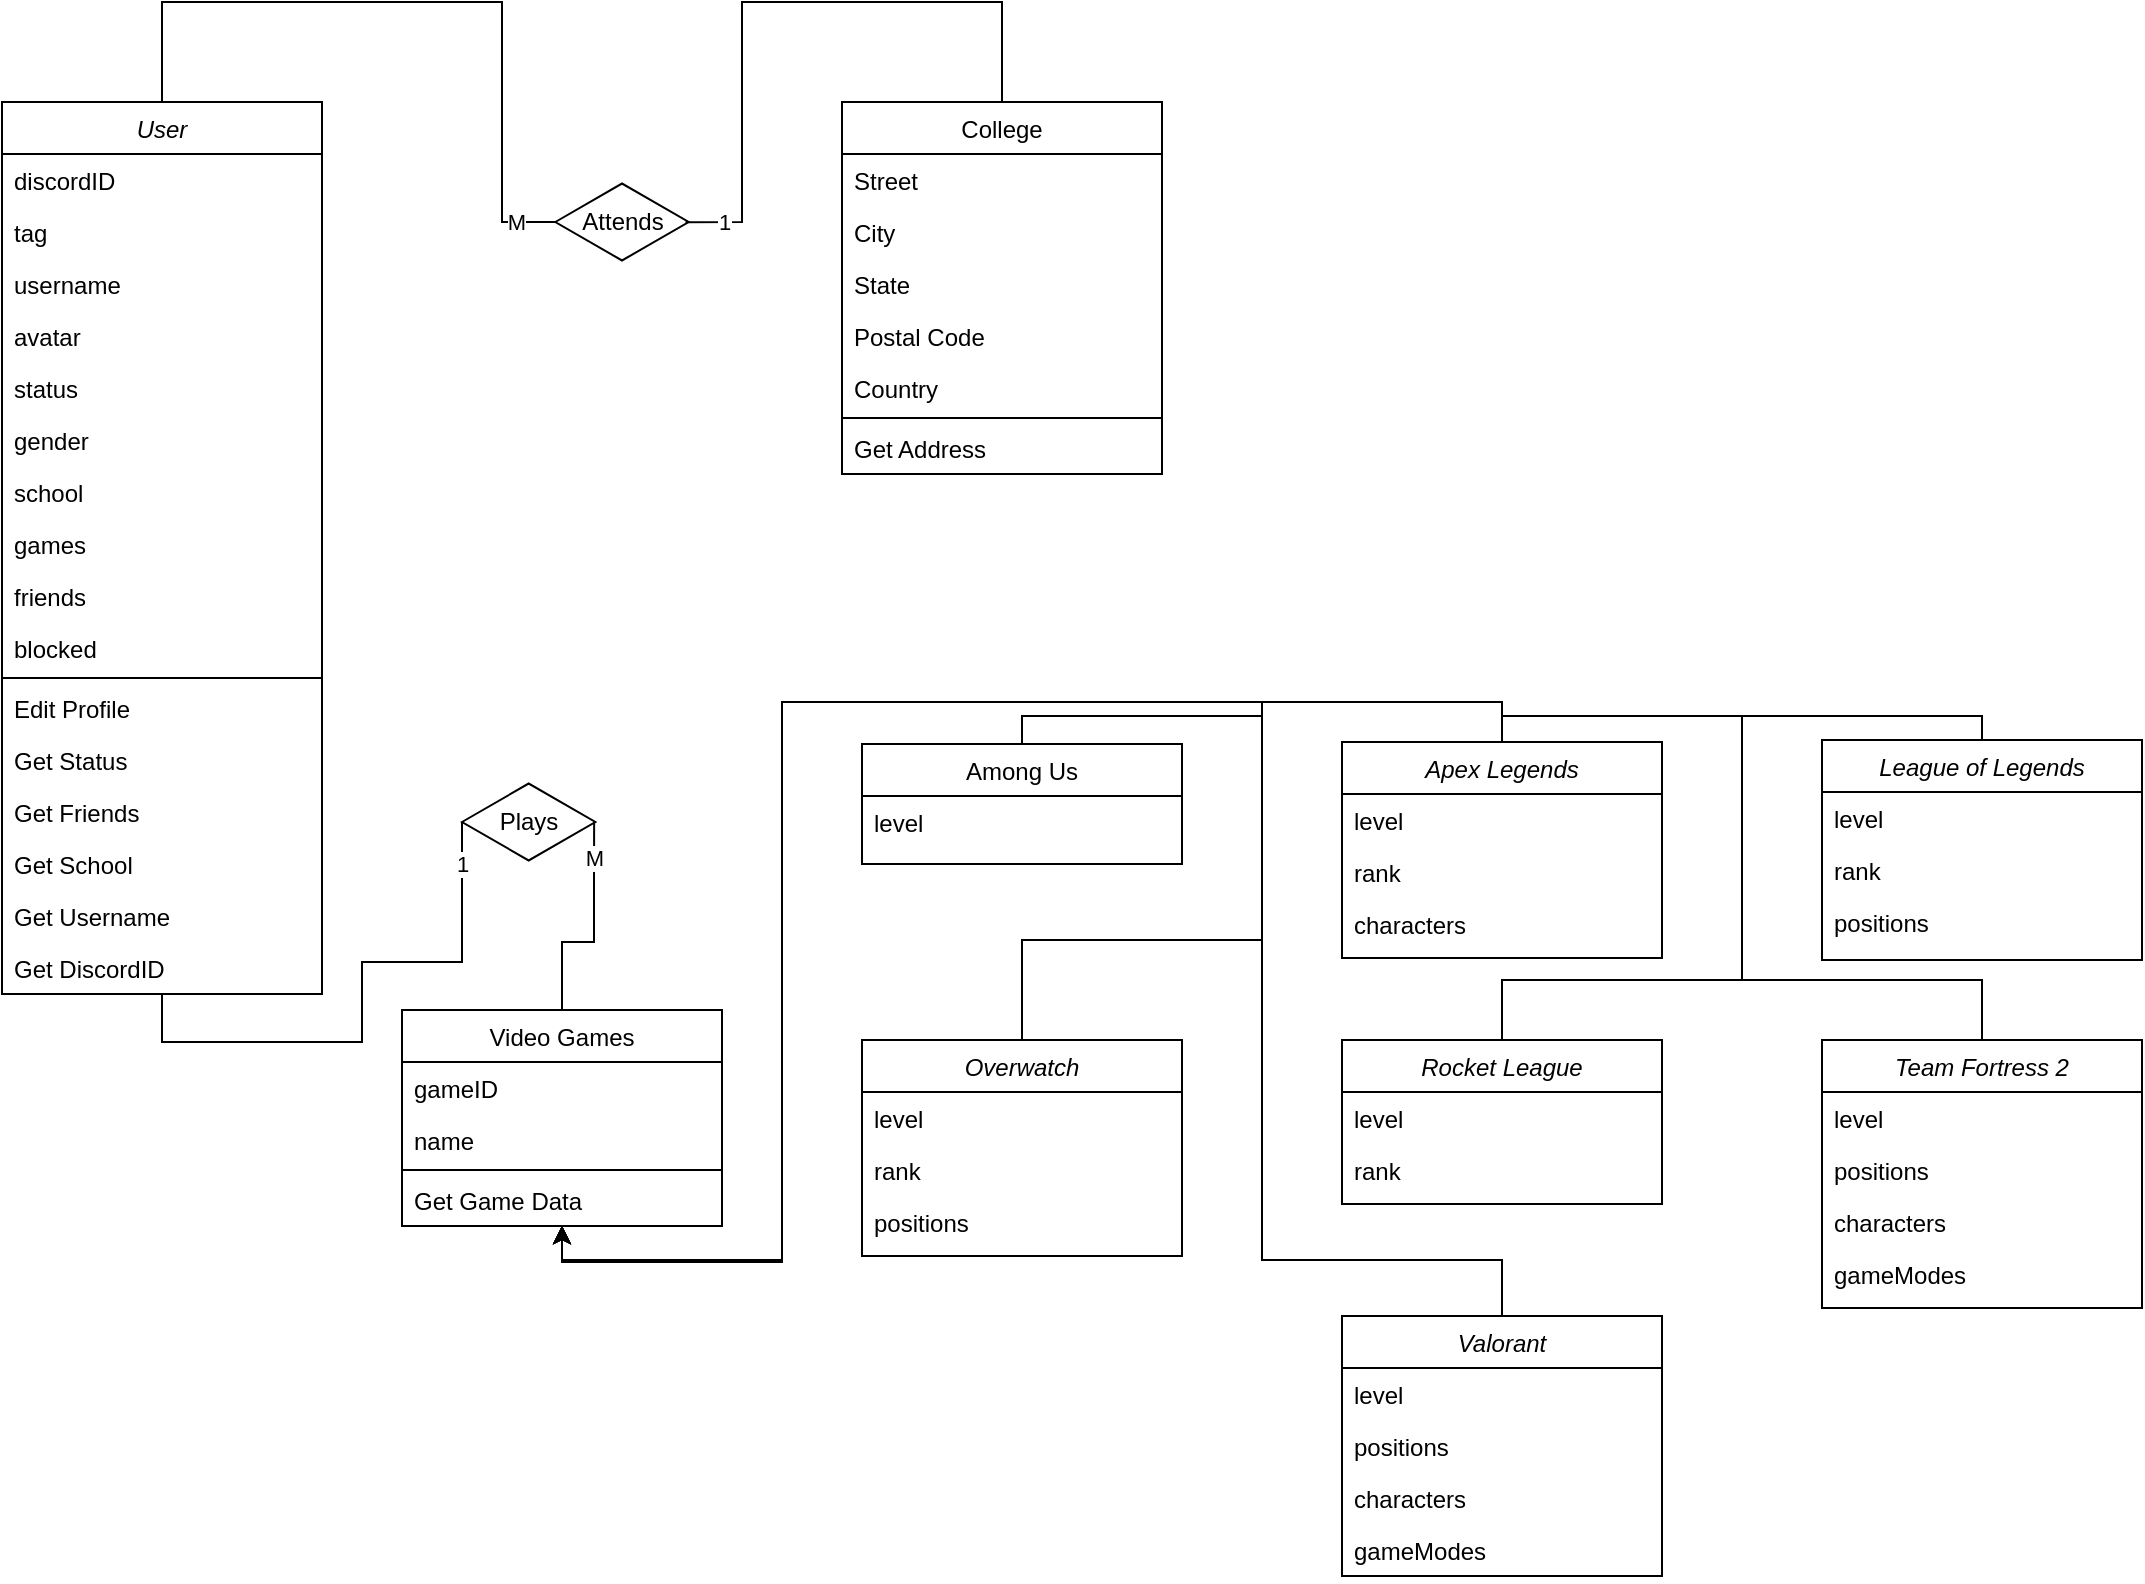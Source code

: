 <mxfile version="20.2.1"><diagram id="C5RBs43oDa-KdzZeNtuy" name="Page-1"><mxGraphModel dx="1947" dy="847" grid="1" gridSize="10" guides="1" tooltips="1" connect="1" arrows="1" fold="1" page="1" pageScale="1" pageWidth="827" pageHeight="1169" math="0" shadow="0"><root><mxCell id="WIyWlLk6GJQsqaUBKTNV-0"/><mxCell id="WIyWlLk6GJQsqaUBKTNV-1" parent="WIyWlLk6GJQsqaUBKTNV-0"/><mxCell id="zkfFHV4jXpPFQw0GAbJ--0" value="User" style="swimlane;fontStyle=2;align=center;verticalAlign=top;childLayout=stackLayout;horizontal=1;startSize=26;horizontalStack=0;resizeParent=1;resizeLast=0;collapsible=1;marginBottom=0;rounded=0;shadow=0;strokeWidth=1;" parent="WIyWlLk6GJQsqaUBKTNV-1" vertex="1"><mxGeometry x="170" y="130" width="160" height="446" as="geometry"><mxRectangle x="220" y="120" width="160" height="26" as="alternateBounds"/></mxGeometry></mxCell><mxCell id="zkfFHV4jXpPFQw0GAbJ--1" value="discordID" style="text;align=left;verticalAlign=top;spacingLeft=4;spacingRight=4;overflow=hidden;rotatable=0;points=[[0,0.5],[1,0.5]];portConstraint=eastwest;" parent="zkfFHV4jXpPFQw0GAbJ--0" vertex="1"><mxGeometry y="26" width="160" height="26" as="geometry"/></mxCell><mxCell id="zkfFHV4jXpPFQw0GAbJ--2" value="tag" style="text;align=left;verticalAlign=top;spacingLeft=4;spacingRight=4;overflow=hidden;rotatable=0;points=[[0,0.5],[1,0.5]];portConstraint=eastwest;rounded=0;shadow=0;html=0;" parent="zkfFHV4jXpPFQw0GAbJ--0" vertex="1"><mxGeometry y="52" width="160" height="26" as="geometry"/></mxCell><mxCell id="zkfFHV4jXpPFQw0GAbJ--3" value="username" style="text;align=left;verticalAlign=top;spacingLeft=4;spacingRight=4;overflow=hidden;rotatable=0;points=[[0,0.5],[1,0.5]];portConstraint=eastwest;rounded=0;shadow=0;html=0;" parent="zkfFHV4jXpPFQw0GAbJ--0" vertex="1"><mxGeometry y="78" width="160" height="26" as="geometry"/></mxCell><mxCell id="qGJwYqR24YYmFLhhGhHf-1" value="avatar" style="text;align=left;verticalAlign=top;spacingLeft=4;spacingRight=4;overflow=hidden;rotatable=0;points=[[0,0.5],[1,0.5]];portConstraint=eastwest;rounded=0;shadow=0;html=0;" vertex="1" parent="zkfFHV4jXpPFQw0GAbJ--0"><mxGeometry y="104" width="160" height="26" as="geometry"/></mxCell><mxCell id="qGJwYqR24YYmFLhhGhHf-2" value="status" style="text;align=left;verticalAlign=top;spacingLeft=4;spacingRight=4;overflow=hidden;rotatable=0;points=[[0,0.5],[1,0.5]];portConstraint=eastwest;rounded=0;shadow=0;html=0;" vertex="1" parent="zkfFHV4jXpPFQw0GAbJ--0"><mxGeometry y="130" width="160" height="26" as="geometry"/></mxCell><mxCell id="qGJwYqR24YYmFLhhGhHf-3" value="gender" style="text;align=left;verticalAlign=top;spacingLeft=4;spacingRight=4;overflow=hidden;rotatable=0;points=[[0,0.5],[1,0.5]];portConstraint=eastwest;rounded=0;shadow=0;html=0;" vertex="1" parent="zkfFHV4jXpPFQw0GAbJ--0"><mxGeometry y="156" width="160" height="26" as="geometry"/></mxCell><mxCell id="qGJwYqR24YYmFLhhGhHf-4" value="school" style="text;align=left;verticalAlign=top;spacingLeft=4;spacingRight=4;overflow=hidden;rotatable=0;points=[[0,0.5],[1,0.5]];portConstraint=eastwest;rounded=0;shadow=0;html=0;" vertex="1" parent="zkfFHV4jXpPFQw0GAbJ--0"><mxGeometry y="182" width="160" height="26" as="geometry"/></mxCell><mxCell id="qGJwYqR24YYmFLhhGhHf-5" value="games" style="text;align=left;verticalAlign=top;spacingLeft=4;spacingRight=4;overflow=hidden;rotatable=0;points=[[0,0.5],[1,0.5]];portConstraint=eastwest;rounded=0;shadow=0;html=0;" vertex="1" parent="zkfFHV4jXpPFQw0GAbJ--0"><mxGeometry y="208" width="160" height="26" as="geometry"/></mxCell><mxCell id="qGJwYqR24YYmFLhhGhHf-6" value="friends" style="text;align=left;verticalAlign=top;spacingLeft=4;spacingRight=4;overflow=hidden;rotatable=0;points=[[0,0.5],[1,0.5]];portConstraint=eastwest;rounded=0;shadow=0;html=0;" vertex="1" parent="zkfFHV4jXpPFQw0GAbJ--0"><mxGeometry y="234" width="160" height="26" as="geometry"/></mxCell><mxCell id="qGJwYqR24YYmFLhhGhHf-7" value="blocked" style="text;align=left;verticalAlign=top;spacingLeft=4;spacingRight=4;overflow=hidden;rotatable=0;points=[[0,0.5],[1,0.5]];portConstraint=eastwest;rounded=0;shadow=0;html=0;" vertex="1" parent="zkfFHV4jXpPFQw0GAbJ--0"><mxGeometry y="260" width="160" height="26" as="geometry"/></mxCell><mxCell id="zkfFHV4jXpPFQw0GAbJ--4" value="" style="line;html=1;strokeWidth=1;align=left;verticalAlign=middle;spacingTop=-1;spacingLeft=3;spacingRight=3;rotatable=0;labelPosition=right;points=[];portConstraint=eastwest;" parent="zkfFHV4jXpPFQw0GAbJ--0" vertex="1"><mxGeometry y="286" width="160" height="4" as="geometry"/></mxCell><mxCell id="zkfFHV4jXpPFQw0GAbJ--5" value="Edit Profile" style="text;align=left;verticalAlign=top;spacingLeft=4;spacingRight=4;overflow=hidden;rotatable=0;points=[[0,0.5],[1,0.5]];portConstraint=eastwest;" parent="zkfFHV4jXpPFQw0GAbJ--0" vertex="1"><mxGeometry y="290" width="160" height="26" as="geometry"/></mxCell><mxCell id="qGJwYqR24YYmFLhhGhHf-105" value="Get Status" style="text;align=left;verticalAlign=top;spacingLeft=4;spacingRight=4;overflow=hidden;rotatable=0;points=[[0,0.5],[1,0.5]];portConstraint=eastwest;" vertex="1" parent="zkfFHV4jXpPFQw0GAbJ--0"><mxGeometry y="316" width="160" height="26" as="geometry"/></mxCell><mxCell id="qGJwYqR24YYmFLhhGhHf-106" value="Get Friends" style="text;align=left;verticalAlign=top;spacingLeft=4;spacingRight=4;overflow=hidden;rotatable=0;points=[[0,0.5],[1,0.5]];portConstraint=eastwest;" vertex="1" parent="zkfFHV4jXpPFQw0GAbJ--0"><mxGeometry y="342" width="160" height="26" as="geometry"/></mxCell><mxCell id="qGJwYqR24YYmFLhhGhHf-107" value="Get School" style="text;align=left;verticalAlign=top;spacingLeft=4;spacingRight=4;overflow=hidden;rotatable=0;points=[[0,0.5],[1,0.5]];portConstraint=eastwest;" vertex="1" parent="zkfFHV4jXpPFQw0GAbJ--0"><mxGeometry y="368" width="160" height="26" as="geometry"/></mxCell><mxCell id="qGJwYqR24YYmFLhhGhHf-108" value="Get Username" style="text;align=left;verticalAlign=top;spacingLeft=4;spacingRight=4;overflow=hidden;rotatable=0;points=[[0,0.5],[1,0.5]];portConstraint=eastwest;" vertex="1" parent="zkfFHV4jXpPFQw0GAbJ--0"><mxGeometry y="394" width="160" height="26" as="geometry"/></mxCell><mxCell id="qGJwYqR24YYmFLhhGhHf-109" value="Get DiscordID" style="text;align=left;verticalAlign=top;spacingLeft=4;spacingRight=4;overflow=hidden;rotatable=0;points=[[0,0.5],[1,0.5]];portConstraint=eastwest;" vertex="1" parent="zkfFHV4jXpPFQw0GAbJ--0"><mxGeometry y="420" width="160" height="26" as="geometry"/></mxCell><mxCell id="zkfFHV4jXpPFQw0GAbJ--6" value="Video Games" style="swimlane;fontStyle=0;align=center;verticalAlign=top;childLayout=stackLayout;horizontal=1;startSize=26;horizontalStack=0;resizeParent=1;resizeLast=0;collapsible=1;marginBottom=0;rounded=0;shadow=0;strokeWidth=1;" parent="WIyWlLk6GJQsqaUBKTNV-1" vertex="1"><mxGeometry x="370" y="584" width="160" height="108" as="geometry"><mxRectangle x="130" y="380" width="160" height="26" as="alternateBounds"/></mxGeometry></mxCell><mxCell id="zkfFHV4jXpPFQw0GAbJ--7" value="gameID" style="text;align=left;verticalAlign=top;spacingLeft=4;spacingRight=4;overflow=hidden;rotatable=0;points=[[0,0.5],[1,0.5]];portConstraint=eastwest;" parent="zkfFHV4jXpPFQw0GAbJ--6" vertex="1"><mxGeometry y="26" width="160" height="26" as="geometry"/></mxCell><mxCell id="zkfFHV4jXpPFQw0GAbJ--8" value="name" style="text;align=left;verticalAlign=top;spacingLeft=4;spacingRight=4;overflow=hidden;rotatable=0;points=[[0,0.5],[1,0.5]];portConstraint=eastwest;rounded=0;shadow=0;html=0;" parent="zkfFHV4jXpPFQw0GAbJ--6" vertex="1"><mxGeometry y="52" width="160" height="26" as="geometry"/></mxCell><mxCell id="qGJwYqR24YYmFLhhGhHf-112" value="" style="line;html=1;strokeWidth=1;align=left;verticalAlign=middle;spacingTop=-1;spacingLeft=3;spacingRight=3;rotatable=0;labelPosition=right;points=[];portConstraint=eastwest;" vertex="1" parent="zkfFHV4jXpPFQw0GAbJ--6"><mxGeometry y="78" width="160" height="4" as="geometry"/></mxCell><mxCell id="qGJwYqR24YYmFLhhGhHf-113" value="Get Game Data" style="text;align=left;verticalAlign=top;spacingLeft=4;spacingRight=4;overflow=hidden;rotatable=0;points=[[0,0.5],[1,0.5]];portConstraint=eastwest;" vertex="1" parent="zkfFHV4jXpPFQw0GAbJ--6"><mxGeometry y="82" width="160" height="26" as="geometry"/></mxCell><mxCell id="zkfFHV4jXpPFQw0GAbJ--17" value="College" style="swimlane;fontStyle=0;align=center;verticalAlign=top;childLayout=stackLayout;horizontal=1;startSize=26;horizontalStack=0;resizeParent=1;resizeLast=0;collapsible=1;marginBottom=0;rounded=0;shadow=0;strokeWidth=1;" parent="WIyWlLk6GJQsqaUBKTNV-1" vertex="1"><mxGeometry x="590" y="130" width="160" height="186" as="geometry"><mxRectangle x="550" y="140" width="160" height="26" as="alternateBounds"/></mxGeometry></mxCell><mxCell id="zkfFHV4jXpPFQw0GAbJ--18" value="Street" style="text;align=left;verticalAlign=top;spacingLeft=4;spacingRight=4;overflow=hidden;rotatable=0;points=[[0,0.5],[1,0.5]];portConstraint=eastwest;" parent="zkfFHV4jXpPFQw0GAbJ--17" vertex="1"><mxGeometry y="26" width="160" height="26" as="geometry"/></mxCell><mxCell id="zkfFHV4jXpPFQw0GAbJ--19" value="City" style="text;align=left;verticalAlign=top;spacingLeft=4;spacingRight=4;overflow=hidden;rotatable=0;points=[[0,0.5],[1,0.5]];portConstraint=eastwest;rounded=0;shadow=0;html=0;" parent="zkfFHV4jXpPFQw0GAbJ--17" vertex="1"><mxGeometry y="52" width="160" height="26" as="geometry"/></mxCell><mxCell id="zkfFHV4jXpPFQw0GAbJ--20" value="State" style="text;align=left;verticalAlign=top;spacingLeft=4;spacingRight=4;overflow=hidden;rotatable=0;points=[[0,0.5],[1,0.5]];portConstraint=eastwest;rounded=0;shadow=0;html=0;" parent="zkfFHV4jXpPFQw0GAbJ--17" vertex="1"><mxGeometry y="78" width="160" height="26" as="geometry"/></mxCell><mxCell id="zkfFHV4jXpPFQw0GAbJ--21" value="Postal Code" style="text;align=left;verticalAlign=top;spacingLeft=4;spacingRight=4;overflow=hidden;rotatable=0;points=[[0,0.5],[1,0.5]];portConstraint=eastwest;rounded=0;shadow=0;html=0;" parent="zkfFHV4jXpPFQw0GAbJ--17" vertex="1"><mxGeometry y="104" width="160" height="26" as="geometry"/></mxCell><mxCell id="zkfFHV4jXpPFQw0GAbJ--22" value="Country" style="text;align=left;verticalAlign=top;spacingLeft=4;spacingRight=4;overflow=hidden;rotatable=0;points=[[0,0.5],[1,0.5]];portConstraint=eastwest;rounded=0;shadow=0;html=0;" parent="zkfFHV4jXpPFQw0GAbJ--17" vertex="1"><mxGeometry y="130" width="160" height="26" as="geometry"/></mxCell><mxCell id="qGJwYqR24YYmFLhhGhHf-110" value="" style="line;html=1;strokeWidth=1;align=left;verticalAlign=middle;spacingTop=-1;spacingLeft=3;spacingRight=3;rotatable=0;labelPosition=right;points=[];portConstraint=eastwest;" vertex="1" parent="zkfFHV4jXpPFQw0GAbJ--17"><mxGeometry y="156" width="160" height="4" as="geometry"/></mxCell><mxCell id="zkfFHV4jXpPFQw0GAbJ--24" value="Get Address" style="text;align=left;verticalAlign=top;spacingLeft=4;spacingRight=4;overflow=hidden;rotatable=0;points=[[0,0.5],[1,0.5]];portConstraint=eastwest;" parent="zkfFHV4jXpPFQw0GAbJ--17" vertex="1"><mxGeometry y="160" width="160" height="26" as="geometry"/></mxCell><mxCell id="qGJwYqR24YYmFLhhGhHf-85" style="edgeStyle=orthogonalEdgeStyle;rounded=0;orthogonalLoop=1;jettySize=auto;html=1;exitX=0.5;exitY=0;exitDx=0;exitDy=0;entryX=0.5;entryY=1;entryDx=0;entryDy=0;" edge="1" parent="WIyWlLk6GJQsqaUBKTNV-1" source="qGJwYqR24YYmFLhhGhHf-8" target="zkfFHV4jXpPFQw0GAbJ--6"><mxGeometry relative="1" as="geometry"><mxPoint x="440" y="740" as="targetPoint"/><Array as="points"><mxPoint x="680" y="437"/><mxPoint x="800" y="437"/><mxPoint x="800" y="430"/><mxPoint x="560" y="430"/><mxPoint x="560" y="710"/><mxPoint x="450" y="710"/></Array></mxGeometry></mxCell><mxCell id="qGJwYqR24YYmFLhhGhHf-8" value="Among Us" style="swimlane;fontStyle=0;align=center;verticalAlign=top;childLayout=stackLayout;horizontal=1;startSize=26;horizontalStack=0;resizeParent=1;resizeLast=0;collapsible=1;marginBottom=0;rounded=0;shadow=0;strokeWidth=1;" vertex="1" parent="WIyWlLk6GJQsqaUBKTNV-1"><mxGeometry x="600" y="451" width="160" height="60" as="geometry"><mxRectangle x="130" y="380" width="160" height="26" as="alternateBounds"/></mxGeometry></mxCell><mxCell id="qGJwYqR24YYmFLhhGhHf-9" value="level" style="text;align=left;verticalAlign=top;spacingLeft=4;spacingRight=4;overflow=hidden;rotatable=0;points=[[0,0.5],[1,0.5]];portConstraint=eastwest;" vertex="1" parent="qGJwYqR24YYmFLhhGhHf-8"><mxGeometry y="26" width="160" height="26" as="geometry"/></mxCell><mxCell id="qGJwYqR24YYmFLhhGhHf-86" style="edgeStyle=orthogonalEdgeStyle;rounded=0;orthogonalLoop=1;jettySize=auto;html=1;exitX=0.5;exitY=0;exitDx=0;exitDy=0;entryX=0.5;entryY=1;entryDx=0;entryDy=0;" edge="1" parent="WIyWlLk6GJQsqaUBKTNV-1" source="qGJwYqR24YYmFLhhGhHf-22" target="zkfFHV4jXpPFQw0GAbJ--6"><mxGeometry relative="1" as="geometry"><mxPoint x="440" y="740" as="targetPoint"/><Array as="points"><mxPoint x="920" y="430"/><mxPoint x="560" y="430"/><mxPoint x="560" y="710"/><mxPoint x="450" y="710"/></Array></mxGeometry></mxCell><mxCell id="qGJwYqR24YYmFLhhGhHf-22" value="Apex Legends" style="swimlane;fontStyle=2;align=center;verticalAlign=top;childLayout=stackLayout;horizontal=1;startSize=26;horizontalStack=0;resizeParent=1;resizeLast=0;collapsible=1;marginBottom=0;rounded=0;shadow=0;strokeWidth=1;" vertex="1" parent="WIyWlLk6GJQsqaUBKTNV-1"><mxGeometry x="840" y="450" width="160" height="108" as="geometry"><mxRectangle x="220" y="120" width="160" height="26" as="alternateBounds"/></mxGeometry></mxCell><mxCell id="qGJwYqR24YYmFLhhGhHf-23" value="level" style="text;align=left;verticalAlign=top;spacingLeft=4;spacingRight=4;overflow=hidden;rotatable=0;points=[[0,0.5],[1,0.5]];portConstraint=eastwest;" vertex="1" parent="qGJwYqR24YYmFLhhGhHf-22"><mxGeometry y="26" width="160" height="26" as="geometry"/></mxCell><mxCell id="qGJwYqR24YYmFLhhGhHf-24" value="rank" style="text;align=left;verticalAlign=top;spacingLeft=4;spacingRight=4;overflow=hidden;rotatable=0;points=[[0,0.5],[1,0.5]];portConstraint=eastwest;rounded=0;shadow=0;html=0;" vertex="1" parent="qGJwYqR24YYmFLhhGhHf-22"><mxGeometry y="52" width="160" height="26" as="geometry"/></mxCell><mxCell id="qGJwYqR24YYmFLhhGhHf-25" value="characters" style="text;align=left;verticalAlign=top;spacingLeft=4;spacingRight=4;overflow=hidden;rotatable=0;points=[[0,0.5],[1,0.5]];portConstraint=eastwest;rounded=0;shadow=0;html=0;" vertex="1" parent="qGJwYqR24YYmFLhhGhHf-22"><mxGeometry y="78" width="160" height="26" as="geometry"/></mxCell><mxCell id="qGJwYqR24YYmFLhhGhHf-87" style="edgeStyle=orthogonalEdgeStyle;rounded=0;orthogonalLoop=1;jettySize=auto;html=1;exitX=0.5;exitY=0;exitDx=0;exitDy=0;entryX=0.5;entryY=1;entryDx=0;entryDy=0;" edge="1" parent="WIyWlLk6GJQsqaUBKTNV-1" source="qGJwYqR24YYmFLhhGhHf-36" target="zkfFHV4jXpPFQw0GAbJ--6"><mxGeometry relative="1" as="geometry"><mxPoint x="440" y="740" as="targetPoint"/><Array as="points"><mxPoint x="1160" y="437"/><mxPoint x="920" y="437"/><mxPoint x="920" y="430"/><mxPoint x="560" y="430"/><mxPoint x="560" y="710"/><mxPoint x="450" y="710"/></Array></mxGeometry></mxCell><mxCell id="qGJwYqR24YYmFLhhGhHf-36" value="League of Legends" style="swimlane;fontStyle=2;align=center;verticalAlign=top;childLayout=stackLayout;horizontal=1;startSize=26;horizontalStack=0;resizeParent=1;resizeLast=0;collapsible=1;marginBottom=0;rounded=0;shadow=0;strokeWidth=1;" vertex="1" parent="WIyWlLk6GJQsqaUBKTNV-1"><mxGeometry x="1080" y="449" width="160" height="110" as="geometry"><mxRectangle x="220" y="120" width="160" height="26" as="alternateBounds"/></mxGeometry></mxCell><mxCell id="qGJwYqR24YYmFLhhGhHf-37" value="level" style="text;align=left;verticalAlign=top;spacingLeft=4;spacingRight=4;overflow=hidden;rotatable=0;points=[[0,0.5],[1,0.5]];portConstraint=eastwest;" vertex="1" parent="qGJwYqR24YYmFLhhGhHf-36"><mxGeometry y="26" width="160" height="26" as="geometry"/></mxCell><mxCell id="qGJwYqR24YYmFLhhGhHf-38" value="rank" style="text;align=left;verticalAlign=top;spacingLeft=4;spacingRight=4;overflow=hidden;rotatable=0;points=[[0,0.5],[1,0.5]];portConstraint=eastwest;rounded=0;shadow=0;html=0;" vertex="1" parent="qGJwYqR24YYmFLhhGhHf-36"><mxGeometry y="52" width="160" height="26" as="geometry"/></mxCell><mxCell id="qGJwYqR24YYmFLhhGhHf-39" value="positions" style="text;align=left;verticalAlign=top;spacingLeft=4;spacingRight=4;overflow=hidden;rotatable=0;points=[[0,0.5],[1,0.5]];portConstraint=eastwest;rounded=0;shadow=0;html=0;" vertex="1" parent="qGJwYqR24YYmFLhhGhHf-36"><mxGeometry y="78" width="160" height="26" as="geometry"/></mxCell><mxCell id="qGJwYqR24YYmFLhhGhHf-88" style="edgeStyle=orthogonalEdgeStyle;rounded=0;orthogonalLoop=1;jettySize=auto;html=1;exitX=0.5;exitY=0;exitDx=0;exitDy=0;entryX=0.5;entryY=1;entryDx=0;entryDy=0;" edge="1" parent="WIyWlLk6GJQsqaUBKTNV-1" source="qGJwYqR24YYmFLhhGhHf-44" target="zkfFHV4jXpPFQw0GAbJ--6"><mxGeometry relative="1" as="geometry"><mxPoint x="440" y="740" as="targetPoint"/><Array as="points"><mxPoint x="680" y="549"/><mxPoint x="800" y="549"/><mxPoint x="800" y="430"/><mxPoint x="560" y="430"/><mxPoint x="560" y="710"/><mxPoint x="450" y="710"/></Array></mxGeometry></mxCell><mxCell id="qGJwYqR24YYmFLhhGhHf-44" value="Overwatch" style="swimlane;fontStyle=2;align=center;verticalAlign=top;childLayout=stackLayout;horizontal=1;startSize=26;horizontalStack=0;resizeParent=1;resizeLast=0;collapsible=1;marginBottom=0;rounded=0;shadow=0;strokeWidth=1;" vertex="1" parent="WIyWlLk6GJQsqaUBKTNV-1"><mxGeometry x="600" y="599" width="160" height="108" as="geometry"><mxRectangle x="220" y="120" width="160" height="26" as="alternateBounds"/></mxGeometry></mxCell><mxCell id="qGJwYqR24YYmFLhhGhHf-45" value="level" style="text;align=left;verticalAlign=top;spacingLeft=4;spacingRight=4;overflow=hidden;rotatable=0;points=[[0,0.5],[1,0.5]];portConstraint=eastwest;" vertex="1" parent="qGJwYqR24YYmFLhhGhHf-44"><mxGeometry y="26" width="160" height="26" as="geometry"/></mxCell><mxCell id="qGJwYqR24YYmFLhhGhHf-46" value="rank" style="text;align=left;verticalAlign=top;spacingLeft=4;spacingRight=4;overflow=hidden;rotatable=0;points=[[0,0.5],[1,0.5]];portConstraint=eastwest;rounded=0;shadow=0;html=0;" vertex="1" parent="qGJwYqR24YYmFLhhGhHf-44"><mxGeometry y="52" width="160" height="26" as="geometry"/></mxCell><mxCell id="qGJwYqR24YYmFLhhGhHf-47" value="positions" style="text;align=left;verticalAlign=top;spacingLeft=4;spacingRight=4;overflow=hidden;rotatable=0;points=[[0,0.5],[1,0.5]];portConstraint=eastwest;rounded=0;shadow=0;html=0;" vertex="1" parent="qGJwYqR24YYmFLhhGhHf-44"><mxGeometry y="78" width="160" height="26" as="geometry"/></mxCell><mxCell id="qGJwYqR24YYmFLhhGhHf-89" style="edgeStyle=orthogonalEdgeStyle;rounded=0;orthogonalLoop=1;jettySize=auto;html=1;exitX=0.5;exitY=0;exitDx=0;exitDy=0;entryX=0.5;entryY=1;entryDx=0;entryDy=0;" edge="1" parent="WIyWlLk6GJQsqaUBKTNV-1" source="qGJwYqR24YYmFLhhGhHf-50" target="zkfFHV4jXpPFQw0GAbJ--6"><mxGeometry relative="1" as="geometry"><mxPoint x="440" y="740" as="targetPoint"/><Array as="points"><mxPoint x="920" y="569"/><mxPoint x="1040" y="569"/><mxPoint x="1040" y="437"/><mxPoint x="920" y="437"/><mxPoint x="920" y="430"/><mxPoint x="560" y="430"/><mxPoint x="560" y="710"/><mxPoint x="450" y="710"/></Array></mxGeometry></mxCell><mxCell id="qGJwYqR24YYmFLhhGhHf-50" value="Rocket League" style="swimlane;fontStyle=2;align=center;verticalAlign=top;childLayout=stackLayout;horizontal=1;startSize=26;horizontalStack=0;resizeParent=1;resizeLast=0;collapsible=1;marginBottom=0;rounded=0;shadow=0;strokeWidth=1;" vertex="1" parent="WIyWlLk6GJQsqaUBKTNV-1"><mxGeometry x="840" y="599" width="160" height="82" as="geometry"><mxRectangle x="220" y="120" width="160" height="26" as="alternateBounds"/></mxGeometry></mxCell><mxCell id="qGJwYqR24YYmFLhhGhHf-51" value="level" style="text;align=left;verticalAlign=top;spacingLeft=4;spacingRight=4;overflow=hidden;rotatable=0;points=[[0,0.5],[1,0.5]];portConstraint=eastwest;" vertex="1" parent="qGJwYqR24YYmFLhhGhHf-50"><mxGeometry y="26" width="160" height="26" as="geometry"/></mxCell><mxCell id="qGJwYqR24YYmFLhhGhHf-52" value="rank" style="text;align=left;verticalAlign=top;spacingLeft=4;spacingRight=4;overflow=hidden;rotatable=0;points=[[0,0.5],[1,0.5]];portConstraint=eastwest;rounded=0;shadow=0;html=0;" vertex="1" parent="qGJwYqR24YYmFLhhGhHf-50"><mxGeometry y="52" width="160" height="26" as="geometry"/></mxCell><mxCell id="qGJwYqR24YYmFLhhGhHf-94" style="edgeStyle=orthogonalEdgeStyle;rounded=0;orthogonalLoop=1;jettySize=auto;html=1;exitX=0.5;exitY=0;exitDx=0;exitDy=0;entryX=0.5;entryY=1;entryDx=0;entryDy=0;" edge="1" parent="WIyWlLk6GJQsqaUBKTNV-1" source="qGJwYqR24YYmFLhhGhHf-62" target="zkfFHV4jXpPFQw0GAbJ--6"><mxGeometry relative="1" as="geometry"><mxPoint x="440" y="740" as="targetPoint"/><Array as="points"><mxPoint x="1160" y="569"/><mxPoint x="1040" y="569"/><mxPoint x="1040" y="437"/><mxPoint x="920" y="437"/><mxPoint x="920" y="430"/><mxPoint x="560" y="430"/><mxPoint x="560" y="710"/><mxPoint x="450" y="710"/></Array></mxGeometry></mxCell><mxCell id="qGJwYqR24YYmFLhhGhHf-62" value="Team Fortress 2" style="swimlane;fontStyle=2;align=center;verticalAlign=top;childLayout=stackLayout;horizontal=1;startSize=26;horizontalStack=0;resizeParent=1;resizeLast=0;collapsible=1;marginBottom=0;rounded=0;shadow=0;strokeWidth=1;" vertex="1" parent="WIyWlLk6GJQsqaUBKTNV-1"><mxGeometry x="1080" y="599" width="160" height="134" as="geometry"><mxRectangle x="220" y="120" width="160" height="26" as="alternateBounds"/></mxGeometry></mxCell><mxCell id="qGJwYqR24YYmFLhhGhHf-63" value="level" style="text;align=left;verticalAlign=top;spacingLeft=4;spacingRight=4;overflow=hidden;rotatable=0;points=[[0,0.5],[1,0.5]];portConstraint=eastwest;" vertex="1" parent="qGJwYqR24YYmFLhhGhHf-62"><mxGeometry y="26" width="160" height="26" as="geometry"/></mxCell><mxCell id="qGJwYqR24YYmFLhhGhHf-64" value="positions" style="text;align=left;verticalAlign=top;spacingLeft=4;spacingRight=4;overflow=hidden;rotatable=0;points=[[0,0.5],[1,0.5]];portConstraint=eastwest;rounded=0;shadow=0;html=0;" vertex="1" parent="qGJwYqR24YYmFLhhGhHf-62"><mxGeometry y="52" width="160" height="26" as="geometry"/></mxCell><mxCell id="qGJwYqR24YYmFLhhGhHf-65" value="characters" style="text;align=left;verticalAlign=top;spacingLeft=4;spacingRight=4;overflow=hidden;rotatable=0;points=[[0,0.5],[1,0.5]];portConstraint=eastwest;rounded=0;shadow=0;html=0;" vertex="1" parent="qGJwYqR24YYmFLhhGhHf-62"><mxGeometry y="78" width="160" height="26" as="geometry"/></mxCell><mxCell id="qGJwYqR24YYmFLhhGhHf-66" value="gameModes" style="text;align=left;verticalAlign=top;spacingLeft=4;spacingRight=4;overflow=hidden;rotatable=0;points=[[0,0.5],[1,0.5]];portConstraint=eastwest;rounded=0;shadow=0;html=0;" vertex="1" parent="qGJwYqR24YYmFLhhGhHf-62"><mxGeometry y="104" width="160" height="26" as="geometry"/></mxCell><mxCell id="qGJwYqR24YYmFLhhGhHf-93" style="edgeStyle=orthogonalEdgeStyle;rounded=0;orthogonalLoop=1;jettySize=auto;html=1;exitX=0.5;exitY=0;exitDx=0;exitDy=0;entryX=0.5;entryY=1;entryDx=0;entryDy=0;" edge="1" parent="WIyWlLk6GJQsqaUBKTNV-1" source="qGJwYqR24YYmFLhhGhHf-76" target="zkfFHV4jXpPFQw0GAbJ--6"><mxGeometry relative="1" as="geometry"><mxPoint x="440" y="740" as="targetPoint"/><Array as="points"><mxPoint x="920" y="709"/><mxPoint x="800" y="709"/><mxPoint x="800" y="430"/><mxPoint x="560" y="430"/><mxPoint x="560" y="709"/><mxPoint x="450" y="709"/></Array></mxGeometry></mxCell><mxCell id="qGJwYqR24YYmFLhhGhHf-76" value="Valorant" style="swimlane;fontStyle=2;align=center;verticalAlign=top;childLayout=stackLayout;horizontal=1;startSize=26;horizontalStack=0;resizeParent=1;resizeLast=0;collapsible=1;marginBottom=0;rounded=0;shadow=0;strokeWidth=1;" vertex="1" parent="WIyWlLk6GJQsqaUBKTNV-1"><mxGeometry x="840" y="737" width="160" height="130" as="geometry"><mxRectangle x="220" y="120" width="160" height="26" as="alternateBounds"/></mxGeometry></mxCell><mxCell id="qGJwYqR24YYmFLhhGhHf-77" value="level" style="text;align=left;verticalAlign=top;spacingLeft=4;spacingRight=4;overflow=hidden;rotatable=0;points=[[0,0.5],[1,0.5]];portConstraint=eastwest;" vertex="1" parent="qGJwYqR24YYmFLhhGhHf-76"><mxGeometry y="26" width="160" height="26" as="geometry"/></mxCell><mxCell id="qGJwYqR24YYmFLhhGhHf-78" value="positions" style="text;align=left;verticalAlign=top;spacingLeft=4;spacingRight=4;overflow=hidden;rotatable=0;points=[[0,0.5],[1,0.5]];portConstraint=eastwest;rounded=0;shadow=0;html=0;" vertex="1" parent="qGJwYqR24YYmFLhhGhHf-76"><mxGeometry y="52" width="160" height="26" as="geometry"/></mxCell><mxCell id="qGJwYqR24YYmFLhhGhHf-79" value="characters" style="text;align=left;verticalAlign=top;spacingLeft=4;spacingRight=4;overflow=hidden;rotatable=0;points=[[0,0.5],[1,0.5]];portConstraint=eastwest;rounded=0;shadow=0;html=0;" vertex="1" parent="qGJwYqR24YYmFLhhGhHf-76"><mxGeometry y="78" width="160" height="26" as="geometry"/></mxCell><mxCell id="qGJwYqR24YYmFLhhGhHf-80" value="gameModes" style="text;align=left;verticalAlign=top;spacingLeft=4;spacingRight=4;overflow=hidden;rotatable=0;points=[[0,0.5],[1,0.5]];portConstraint=eastwest;rounded=0;shadow=0;html=0;" vertex="1" parent="qGJwYqR24YYmFLhhGhHf-76"><mxGeometry y="104" width="160" height="26" as="geometry"/></mxCell><mxCell id="qGJwYqR24YYmFLhhGhHf-95" value="Plays" style="html=1;whiteSpace=wrap;aspect=fixed;shape=isoRectangle;" vertex="1" parent="WIyWlLk6GJQsqaUBKTNV-1"><mxGeometry x="400.0" y="470" width="66.67" height="40" as="geometry"/></mxCell><mxCell id="qGJwYqR24YYmFLhhGhHf-98" value="1" style="endArrow=none;html=1;rounded=0;entryX=0.5;entryY=1;entryDx=0;entryDy=0;exitX=0;exitY=0.5;exitDx=0;exitDy=0;exitPerimeter=0;" edge="1" parent="WIyWlLk6GJQsqaUBKTNV-1" source="qGJwYqR24YYmFLhhGhHf-95" target="zkfFHV4jXpPFQw0GAbJ--0"><mxGeometry x="-0.857" width="50" height="50" relative="1" as="geometry"><mxPoint x="520" y="460" as="sourcePoint"/><mxPoint x="610" y="410" as="targetPoint"/><Array as="points"><mxPoint x="400" y="560"/><mxPoint x="350" y="560"/><mxPoint x="350" y="600"/><mxPoint x="250" y="600"/></Array><mxPoint as="offset"/></mxGeometry></mxCell><mxCell id="qGJwYqR24YYmFLhhGhHf-100" value="M" style="endArrow=none;html=1;rounded=0;exitX=0.5;exitY=0;exitDx=0;exitDy=0;entryX=0.991;entryY=0.499;entryDx=0;entryDy=0;entryPerimeter=0;" edge="1" parent="WIyWlLk6GJQsqaUBKTNV-1" source="zkfFHV4jXpPFQw0GAbJ--6" target="qGJwYqR24YYmFLhhGhHf-95"><mxGeometry x="0.683" width="50" height="50" relative="1" as="geometry"><mxPoint x="490" y="560" as="sourcePoint"/><mxPoint x="450" y="520" as="targetPoint"/><Array as="points"><mxPoint x="450" y="550"/><mxPoint x="460" y="550"/><mxPoint x="466" y="550"/><mxPoint x="466" y="520"/></Array><mxPoint as="offset"/></mxGeometry></mxCell><mxCell id="qGJwYqR24YYmFLhhGhHf-101" value="Attends" style="html=1;whiteSpace=wrap;aspect=fixed;shape=isoRectangle;" vertex="1" parent="WIyWlLk6GJQsqaUBKTNV-1"><mxGeometry x="446.67" y="170" width="66.67" height="40" as="geometry"/></mxCell><mxCell id="qGJwYqR24YYmFLhhGhHf-102" value="M" style="endArrow=none;html=1;rounded=0;entryX=0.5;entryY=0;entryDx=0;entryDy=0;" edge="1" parent="WIyWlLk6GJQsqaUBKTNV-1" source="qGJwYqR24YYmFLhhGhHf-101" target="zkfFHV4jXpPFQw0GAbJ--0"><mxGeometry x="-0.888" width="50" height="50" relative="1" as="geometry"><mxPoint x="500" y="370" as="sourcePoint"/><mxPoint x="420" y="310" as="targetPoint"/><Array as="points"><mxPoint x="420" y="190"/><mxPoint x="420" y="80"/><mxPoint x="250" y="80"/></Array><mxPoint as="offset"/></mxGeometry></mxCell><mxCell id="qGJwYqR24YYmFLhhGhHf-103" value="1" style="endArrow=none;html=1;rounded=0;entryX=0.5;entryY=0;entryDx=0;entryDy=0;exitX=0.976;exitY=0.504;exitDx=0;exitDy=0;exitPerimeter=0;" edge="1" parent="WIyWlLk6GJQsqaUBKTNV-1" source="qGJwYqR24YYmFLhhGhHf-101" target="zkfFHV4jXpPFQw0GAbJ--17"><mxGeometry x="-0.881" width="50" height="50" relative="1" as="geometry"><mxPoint x="490" y="290" as="sourcePoint"/><mxPoint x="540" y="240" as="targetPoint"/><Array as="points"><mxPoint x="540" y="190"/><mxPoint x="540" y="80"/><mxPoint x="670" y="80"/></Array><mxPoint as="offset"/></mxGeometry></mxCell></root></mxGraphModel></diagram></mxfile>